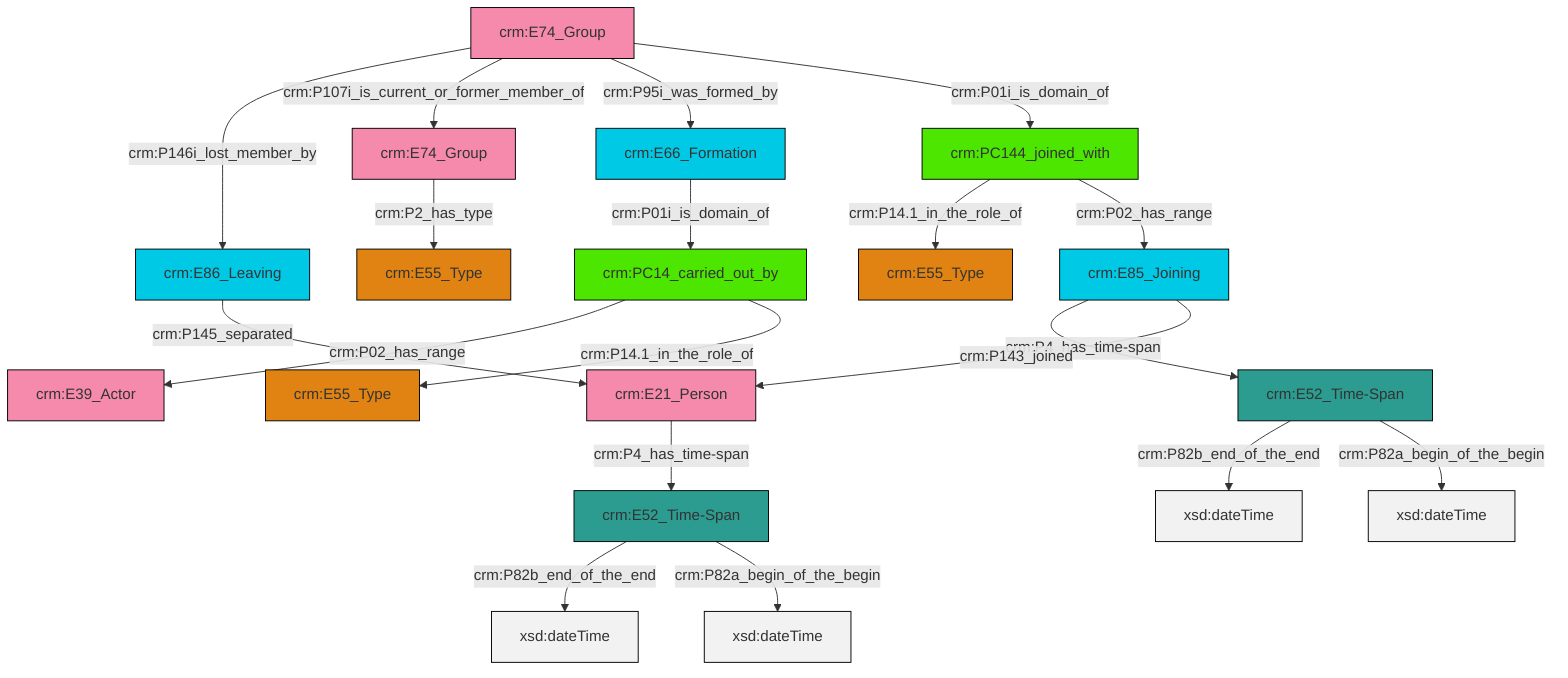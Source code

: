 graph TD
classDef Literal fill:#f2f2f2,stroke:#000000;
classDef CRM_Entity fill:#FFFFFF,stroke:#000000;
classDef Temporal_Entity fill:#00C9E6, stroke:#000000;
classDef Type fill:#E18312, stroke:#000000;
classDef Time-Span fill:#2C9C91, stroke:#000000;
classDef Appellation fill:#FFEB7F, stroke:#000000;
classDef Place fill:#008836, stroke:#000000;
classDef Persistent_Item fill:#B266B2, stroke:#000000;
classDef Conceptual_Object fill:#FFD700, stroke:#000000;
classDef Physical_Thing fill:#D2B48C, stroke:#000000;
classDef Actor fill:#f58aad, stroke:#000000;
classDef PC_Classes fill:#4ce600, stroke:#000000;
classDef Multi fill:#cccccc,stroke:#000000;

0["crm:E52_Time-Span"]:::Time-Span -->|crm:P82b_end_of_the_end| 1[xsd:dateTime]:::Literal
2["crm:PC144_joined_with"]:::PC_Classes -->|crm:P14.1_in_the_role_of| 3["crm:E55_Type"]:::Type
5["crm:E85_Joining"]:::Temporal_Entity -->|crm:P4_has_time-span| 6["crm:E52_Time-Span"]:::Time-Span
6["crm:E52_Time-Span"]:::Time-Span -->|crm:P82b_end_of_the_end| 7[xsd:dateTime]:::Literal
0["crm:E52_Time-Span"]:::Time-Span -->|crm:P82a_begin_of_the_begin| 10[xsd:dateTime]:::Literal
11["crm:E74_Group"]:::Actor -->|crm:P146i_lost_member_by| 13["crm:E86_Leaving"]:::Temporal_Entity
2["crm:PC144_joined_with"]:::PC_Classes -->|crm:P02_has_range| 5["crm:E85_Joining"]:::Temporal_Entity
14["crm:E74_Group"]:::Actor -->|crm:P2_has_type| 15["crm:E55_Type"]:::Type
16["crm:PC14_carried_out_by"]:::PC_Classes -->|crm:P02_has_range| 17["crm:E39_Actor"]:::Actor
6["crm:E52_Time-Span"]:::Time-Span -->|crm:P82a_begin_of_the_begin| 19[xsd:dateTime]:::Literal
5["crm:E85_Joining"]:::Temporal_Entity -->|crm:P143_joined| 20["crm:E21_Person"]:::Actor
16["crm:PC14_carried_out_by"]:::PC_Classes -->|crm:P14.1_in_the_role_of| 8["crm:E55_Type"]:::Type
11["crm:E74_Group"]:::Actor -->|crm:P107i_is_current_or_former_member_of| 14["crm:E74_Group"]:::Actor
24["crm:E66_Formation"]:::Temporal_Entity -->|crm:P01i_is_domain_of| 16["crm:PC14_carried_out_by"]:::PC_Classes
20["crm:E21_Person"]:::Actor -->|crm:P4_has_time-span| 0["crm:E52_Time-Span"]:::Time-Span
13["crm:E86_Leaving"]:::Temporal_Entity -->|crm:P145_separated| 20["crm:E21_Person"]:::Actor
11["crm:E74_Group"]:::Actor -->|crm:P95i_was_formed_by| 24["crm:E66_Formation"]:::Temporal_Entity
11["crm:E74_Group"]:::Actor -->|crm:P01i_is_domain_of| 2["crm:PC144_joined_with"]:::PC_Classes